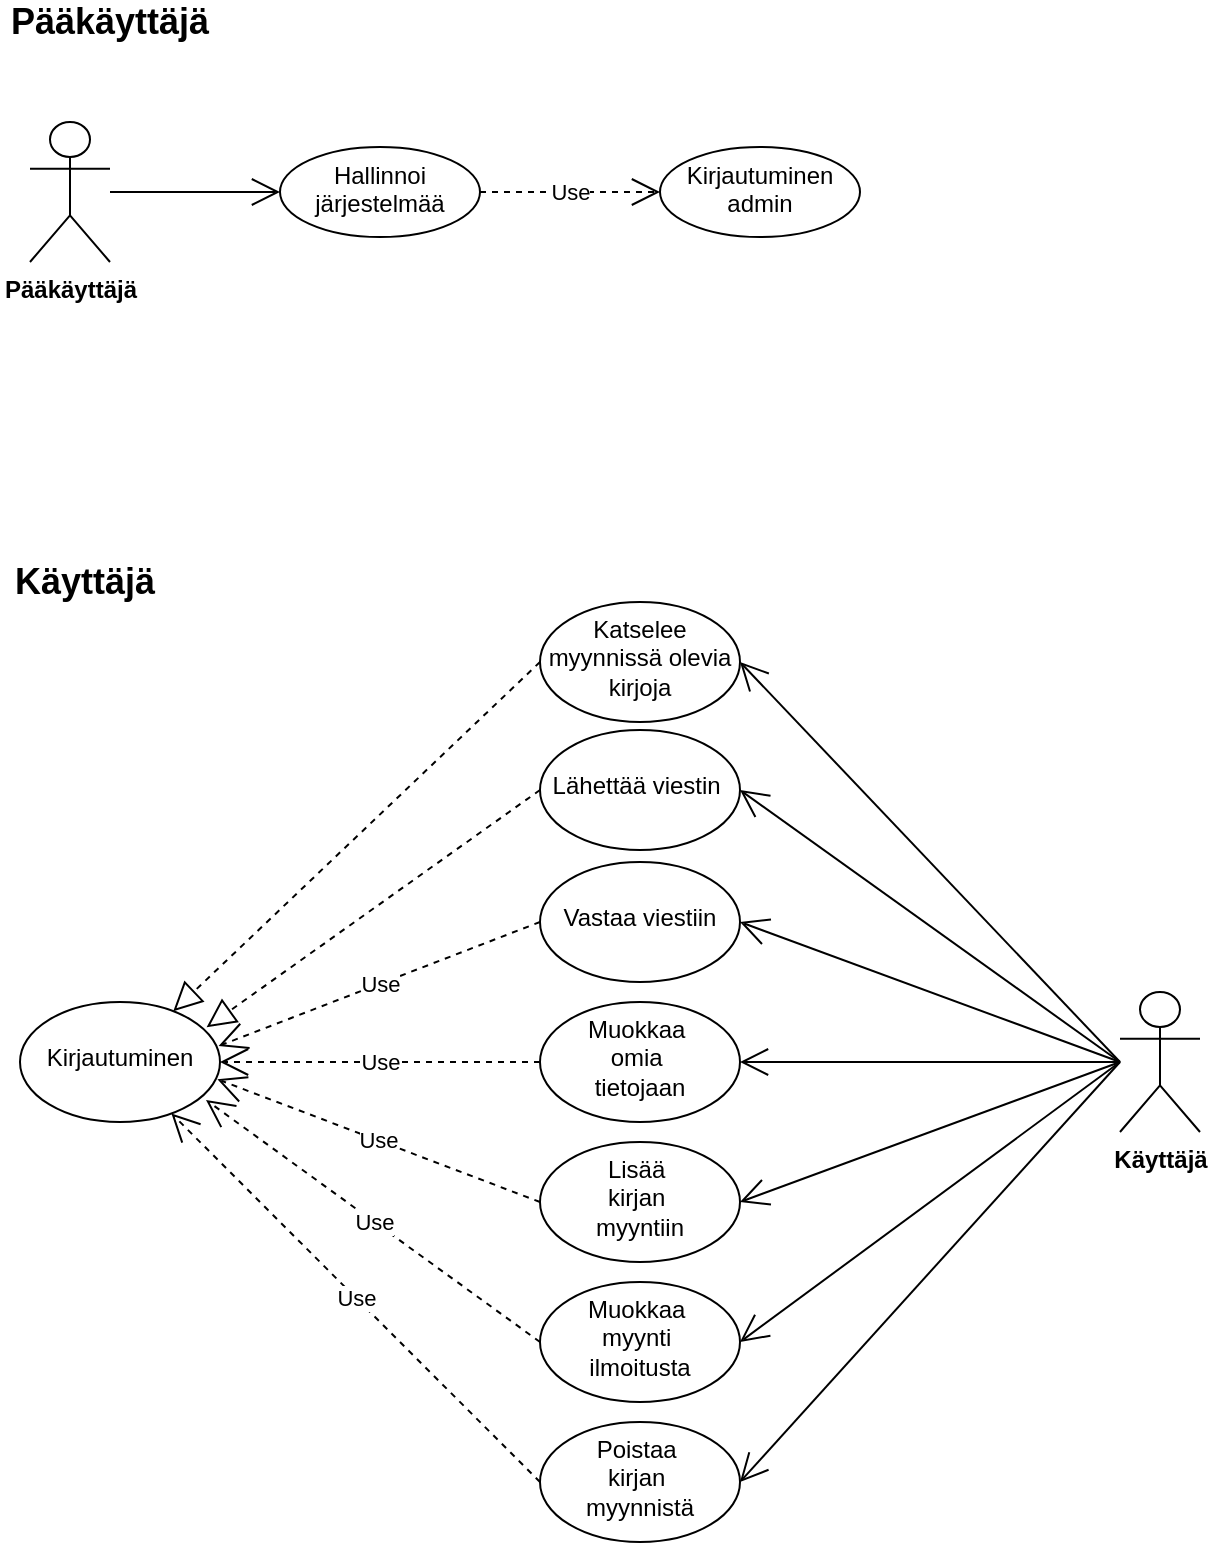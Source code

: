 <mxfile version="13.9.9" type="device"><diagram id="PeB7k_zWI9LZBL6vKCtq" name="Sivu-1"><mxGraphModel dx="1121" dy="585" grid="1" gridSize="10" guides="1" tooltips="1" connect="1" arrows="1" fold="1" page="1" pageScale="1" pageWidth="1169" pageHeight="827" math="0" shadow="0"><root><mxCell id="0"/><mxCell id="1" parent="0"/><mxCell id="fbDYwGRPOzfkxuCZA8jR-1" value="&lt;b&gt;Pääkäyttäjä&lt;/b&gt;" style="shape=umlActor;verticalLabelPosition=bottom;verticalAlign=top;html=1;outlineConnect=0;" vertex="1" parent="1"><mxGeometry x="55" y="80" width="40" height="70" as="geometry"/></mxCell><mxCell id="fbDYwGRPOzfkxuCZA8jR-6" value="Hallinnoi&lt;br&gt;järjestelmää" style="ellipse;whiteSpace=wrap;html=1;verticalAlign=top;" vertex="1" parent="1"><mxGeometry x="180" y="92.5" width="100" height="45" as="geometry"/></mxCell><mxCell id="fbDYwGRPOzfkxuCZA8jR-8" value="Kirjautuminen&lt;br&gt;admin" style="ellipse;whiteSpace=wrap;html=1;verticalAlign=top;" vertex="1" parent="1"><mxGeometry x="370" y="92.5" width="100" height="45" as="geometry"/></mxCell><mxCell id="fbDYwGRPOzfkxuCZA8jR-10" value="Use" style="endArrow=open;endSize=12;dashed=1;html=1;exitX=1;exitY=0.5;exitDx=0;exitDy=0;entryX=0;entryY=0.5;entryDx=0;entryDy=0;" edge="1" parent="1" source="fbDYwGRPOzfkxuCZA8jR-6" target="fbDYwGRPOzfkxuCZA8jR-8"><mxGeometry width="160" relative="1" as="geometry"><mxPoint x="200" y="210" as="sourcePoint"/><mxPoint x="360" y="210" as="targetPoint"/><mxPoint as="offset"/></mxGeometry></mxCell><mxCell id="fbDYwGRPOzfkxuCZA8jR-14" value="" style="endArrow=open;endFill=1;endSize=12;html=1;entryX=0;entryY=0.5;entryDx=0;entryDy=0;" edge="1" parent="1" source="fbDYwGRPOzfkxuCZA8jR-1" target="fbDYwGRPOzfkxuCZA8jR-6"><mxGeometry width="160" relative="1" as="geometry"><mxPoint x="130" y="260" as="sourcePoint"/><mxPoint x="290" y="260" as="targetPoint"/></mxGeometry></mxCell><mxCell id="fbDYwGRPOzfkxuCZA8jR-15" value="&lt;b&gt;&lt;font style=&quot;font-size: 18px&quot;&gt;Pääkäyttäjä&lt;/font&gt;&lt;/b&gt;" style="text;html=1;strokeColor=none;fillColor=none;align=center;verticalAlign=middle;whiteSpace=wrap;rounded=0;" vertex="1" parent="1"><mxGeometry x="40" y="20" width="110" height="20" as="geometry"/></mxCell><mxCell id="fbDYwGRPOzfkxuCZA8jR-17" value="&lt;b&gt;&lt;font style=&quot;font-size: 18px&quot;&gt;Käyttäjä&amp;nbsp;&lt;/font&gt;&lt;/b&gt;" style="text;html=1;strokeColor=none;fillColor=none;align=center;verticalAlign=middle;whiteSpace=wrap;rounded=0;" vertex="1" parent="1"><mxGeometry x="40" y="300" width="90" height="20" as="geometry"/></mxCell><mxCell id="fbDYwGRPOzfkxuCZA8jR-18" value="&lt;b&gt;Käyttäjä&lt;/b&gt;" style="shape=umlActor;verticalLabelPosition=bottom;verticalAlign=top;html=1;outlineConnect=0;" vertex="1" parent="1"><mxGeometry x="600" y="515" width="40" height="70" as="geometry"/></mxCell><mxCell id="fbDYwGRPOzfkxuCZA8jR-20" value="&lt;div style=&quot;text-align: justify&quot;&gt;&lt;br&gt;&lt;/div&gt;&lt;div style=&quot;text-align: justify&quot;&gt;Kirjautuminen&lt;/div&gt;" style="ellipse;whiteSpace=wrap;html=1;verticalAlign=top;align=center;" vertex="1" parent="1"><mxGeometry x="50" y="520" width="100" height="60" as="geometry"/></mxCell><mxCell id="fbDYwGRPOzfkxuCZA8jR-41" value="Katselee myynnissä olevia kirjoja" style="ellipse;whiteSpace=wrap;html=1;verticalAlign=top;align=center;" vertex="1" parent="1"><mxGeometry x="310" y="320" width="100" height="60" as="geometry"/></mxCell><mxCell id="fbDYwGRPOzfkxuCZA8jR-42" value="&lt;div style=&quot;text-align: justify&quot;&gt;&lt;br&gt;&lt;/div&gt;&lt;div style=&quot;text-align: justify&quot;&gt;Lähettää viestin&amp;nbsp;&lt;/div&gt;" style="ellipse;whiteSpace=wrap;html=1;verticalAlign=top;align=center;" vertex="1" parent="1"><mxGeometry x="310" y="384" width="100" height="60" as="geometry"/></mxCell><mxCell id="fbDYwGRPOzfkxuCZA8jR-43" value="&lt;div&gt;&lt;span&gt;Muokkaa&amp;nbsp;&lt;/span&gt;&lt;/div&gt;&lt;div&gt;&lt;span&gt;omia&amp;nbsp;&lt;/span&gt;&lt;/div&gt;&lt;div&gt;&lt;span&gt;tietojaan&lt;/span&gt;&lt;br&gt;&lt;/div&gt;" style="ellipse;whiteSpace=wrap;html=1;verticalAlign=top;align=center;" vertex="1" parent="1"><mxGeometry x="310" y="520" width="100" height="60" as="geometry"/></mxCell><mxCell id="fbDYwGRPOzfkxuCZA8jR-44" value="&lt;div&gt;&lt;span&gt;Lisää&amp;nbsp;&lt;/span&gt;&lt;br&gt;&lt;/div&gt;&lt;div&gt;kirjan&amp;nbsp;&lt;/div&gt;&lt;div&gt;myyntiin&lt;/div&gt;" style="ellipse;whiteSpace=wrap;html=1;verticalAlign=top;align=center;" vertex="1" parent="1"><mxGeometry x="310" y="590" width="100" height="60" as="geometry"/></mxCell><mxCell id="fbDYwGRPOzfkxuCZA8jR-45" value="&lt;div&gt;&lt;span&gt;Muokkaa&amp;nbsp;&lt;/span&gt;&lt;br&gt;&lt;/div&gt;&lt;div&gt;myynti&amp;nbsp;&lt;/div&gt;&lt;div&gt;ilmoitusta&lt;/div&gt;" style="ellipse;whiteSpace=wrap;html=1;verticalAlign=top;align=center;" vertex="1" parent="1"><mxGeometry x="310" y="660" width="100" height="60" as="geometry"/></mxCell><mxCell id="fbDYwGRPOzfkxuCZA8jR-46" value="&lt;div&gt;&lt;br&gt;&lt;/div&gt;&lt;div&gt;Vastaa viestiin&lt;/div&gt;" style="ellipse;whiteSpace=wrap;html=1;verticalAlign=top;align=center;" vertex="1" parent="1"><mxGeometry x="310" y="450" width="100" height="60" as="geometry"/></mxCell><mxCell id="fbDYwGRPOzfkxuCZA8jR-47" value="&lt;div&gt;&lt;span&gt;Poistaa&amp;nbsp;&lt;/span&gt;&lt;/div&gt;&lt;div&gt;&lt;span&gt;kirjan&amp;nbsp;&lt;/span&gt;&lt;/div&gt;&lt;div&gt;&lt;span&gt;myynnistä&lt;/span&gt;&lt;br&gt;&lt;/div&gt;" style="ellipse;whiteSpace=wrap;html=1;verticalAlign=top;align=center;" vertex="1" parent="1"><mxGeometry x="310" y="730" width="100" height="60" as="geometry"/></mxCell><mxCell id="fbDYwGRPOzfkxuCZA8jR-50" value="Use" style="endArrow=open;endSize=12;dashed=1;html=1;entryX=1;entryY=0.5;entryDx=0;entryDy=0;exitX=0;exitY=0.5;exitDx=0;exitDy=0;" edge="1" parent="1" source="fbDYwGRPOzfkxuCZA8jR-43" target="fbDYwGRPOzfkxuCZA8jR-20"><mxGeometry width="160" relative="1" as="geometry"><mxPoint x="350" y="560" as="sourcePoint"/><mxPoint x="510" y="560" as="targetPoint"/></mxGeometry></mxCell><mxCell id="fbDYwGRPOzfkxuCZA8jR-51" value="Use" style="endArrow=open;endSize=12;dashed=1;html=1;exitX=0;exitY=0.5;exitDx=0;exitDy=0;entryX=0.987;entryY=0.644;entryDx=0;entryDy=0;entryPerimeter=0;" edge="1" parent="1" source="fbDYwGRPOzfkxuCZA8jR-44" target="fbDYwGRPOzfkxuCZA8jR-20"><mxGeometry width="160" relative="1" as="geometry"><mxPoint x="320" y="560" as="sourcePoint"/><mxPoint x="160" y="560" as="targetPoint"/></mxGeometry></mxCell><mxCell id="fbDYwGRPOzfkxuCZA8jR-52" value="Use" style="endArrow=open;endSize=12;dashed=1;html=1;exitX=0;exitY=0.5;exitDx=0;exitDy=0;" edge="1" parent="1" source="fbDYwGRPOzfkxuCZA8jR-45"><mxGeometry width="160" relative="1" as="geometry"><mxPoint x="330" y="570" as="sourcePoint"/><mxPoint x="143" y="569" as="targetPoint"/></mxGeometry></mxCell><mxCell id="fbDYwGRPOzfkxuCZA8jR-53" value="Use" style="endArrow=open;endSize=12;dashed=1;html=1;exitX=0;exitY=0.5;exitDx=0;exitDy=0;" edge="1" parent="1" source="fbDYwGRPOzfkxuCZA8jR-47" target="fbDYwGRPOzfkxuCZA8jR-20"><mxGeometry width="160" relative="1" as="geometry"><mxPoint x="340" y="580" as="sourcePoint"/><mxPoint x="180" y="580" as="targetPoint"/></mxGeometry></mxCell><mxCell id="fbDYwGRPOzfkxuCZA8jR-55" value="Use" style="endArrow=open;endSize=12;dashed=1;html=1;entryX=0.993;entryY=0.367;entryDx=0;entryDy=0;exitX=0;exitY=0.5;exitDx=0;exitDy=0;entryPerimeter=0;" edge="1" parent="1" source="fbDYwGRPOzfkxuCZA8jR-46" target="fbDYwGRPOzfkxuCZA8jR-20"><mxGeometry width="160" relative="1" as="geometry"><mxPoint x="320" y="560" as="sourcePoint"/><mxPoint x="160" y="560" as="targetPoint"/></mxGeometry></mxCell><mxCell id="fbDYwGRPOzfkxuCZA8jR-56" value="" style="endArrow=block;dashed=1;endFill=0;endSize=12;html=1;exitX=0;exitY=0.5;exitDx=0;exitDy=0;entryX=0.933;entryY=0.211;entryDx=0;entryDy=0;entryPerimeter=0;" edge="1" parent="1" source="fbDYwGRPOzfkxuCZA8jR-42" target="fbDYwGRPOzfkxuCZA8jR-20"><mxGeometry width="160" relative="1" as="geometry"><mxPoint x="350" y="560" as="sourcePoint"/><mxPoint x="510" y="560" as="targetPoint"/></mxGeometry></mxCell><mxCell id="fbDYwGRPOzfkxuCZA8jR-57" value="" style="endArrow=block;dashed=1;endFill=0;endSize=12;html=1;exitX=0;exitY=0.5;exitDx=0;exitDy=0;" edge="1" parent="1" source="fbDYwGRPOzfkxuCZA8jR-41" target="fbDYwGRPOzfkxuCZA8jR-20"><mxGeometry width="160" relative="1" as="geometry"><mxPoint x="320" y="424" as="sourcePoint"/><mxPoint x="140" y="510" as="targetPoint"/></mxGeometry></mxCell><mxCell id="fbDYwGRPOzfkxuCZA8jR-58" value="" style="endArrow=open;endFill=1;endSize=12;html=1;entryX=1;entryY=0.5;entryDx=0;entryDy=0;" edge="1" parent="1" source="fbDYwGRPOzfkxuCZA8jR-18" target="fbDYwGRPOzfkxuCZA8jR-43"><mxGeometry width="160" relative="1" as="geometry"><mxPoint x="590" y="560" as="sourcePoint"/><mxPoint x="510" y="560" as="targetPoint"/></mxGeometry></mxCell><mxCell id="fbDYwGRPOzfkxuCZA8jR-59" value="" style="endArrow=open;endFill=1;endSize=12;html=1;entryX=1;entryY=0.5;entryDx=0;entryDy=0;" edge="1" parent="1" target="fbDYwGRPOzfkxuCZA8jR-44"><mxGeometry width="160" relative="1" as="geometry"><mxPoint x="600" y="550" as="sourcePoint"/><mxPoint x="420" y="560" as="targetPoint"/></mxGeometry></mxCell><mxCell id="fbDYwGRPOzfkxuCZA8jR-60" value="" style="endArrow=open;endFill=1;endSize=12;html=1;entryX=1;entryY=0.5;entryDx=0;entryDy=0;" edge="1" parent="1" target="fbDYwGRPOzfkxuCZA8jR-45"><mxGeometry width="160" relative="1" as="geometry"><mxPoint x="600" y="550" as="sourcePoint"/><mxPoint x="430" y="570" as="targetPoint"/></mxGeometry></mxCell><mxCell id="fbDYwGRPOzfkxuCZA8jR-61" value="" style="endArrow=open;endFill=1;endSize=12;html=1;entryX=1;entryY=0.5;entryDx=0;entryDy=0;" edge="1" parent="1" target="fbDYwGRPOzfkxuCZA8jR-47"><mxGeometry width="160" relative="1" as="geometry"><mxPoint x="600" y="550" as="sourcePoint"/><mxPoint x="440" y="580" as="targetPoint"/></mxGeometry></mxCell><mxCell id="fbDYwGRPOzfkxuCZA8jR-62" value="" style="endArrow=open;endFill=1;endSize=12;html=1;entryX=1;entryY=0.5;entryDx=0;entryDy=0;" edge="1" parent="1" target="fbDYwGRPOzfkxuCZA8jR-46"><mxGeometry width="160" relative="1" as="geometry"><mxPoint x="600" y="550" as="sourcePoint"/><mxPoint x="450" y="590" as="targetPoint"/></mxGeometry></mxCell><mxCell id="fbDYwGRPOzfkxuCZA8jR-63" value="" style="endArrow=open;endFill=1;endSize=12;html=1;entryX=1;entryY=0.5;entryDx=0;entryDy=0;" edge="1" parent="1" target="fbDYwGRPOzfkxuCZA8jR-42"><mxGeometry width="160" relative="1" as="geometry"><mxPoint x="600" y="550" as="sourcePoint"/><mxPoint x="460" y="600" as="targetPoint"/></mxGeometry></mxCell><mxCell id="fbDYwGRPOzfkxuCZA8jR-64" value="" style="endArrow=open;endFill=1;endSize=12;html=1;entryX=1;entryY=0.5;entryDx=0;entryDy=0;" edge="1" parent="1" target="fbDYwGRPOzfkxuCZA8jR-41"><mxGeometry width="160" relative="1" as="geometry"><mxPoint x="600" y="550" as="sourcePoint"/><mxPoint x="470" y="610" as="targetPoint"/></mxGeometry></mxCell></root></mxGraphModel></diagram></mxfile>